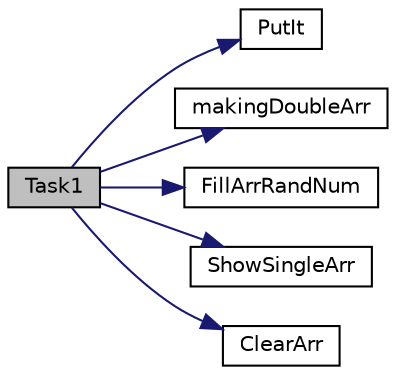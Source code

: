 digraph "Task1"
{
  edge [fontname="Helvetica",fontsize="10",labelfontname="Helvetica",labelfontsize="10"];
  node [fontname="Helvetica",fontsize="10",shape=record];
  rankdir="LR";
  Node1 [label="Task1",height=0.2,width=0.4,color="black", fillcolor="grey75", style="filled", fontcolor="black"];
  Node1 -> Node2 [color="midnightblue",fontsize="10",style="solid",fontname="Helvetica"];
  Node2 [label="PutIt",height=0.2,width=0.4,color="black", fillcolor="white", style="filled",URL="$test_lab09_8cpp.html#ae48a96cb5e7bce0809ce0e879e4ea4e9"];
  Node1 -> Node3 [color="midnightblue",fontsize="10",style="solid",fontname="Helvetica"];
  Node3 [label="makingDoubleArr",height=0.2,width=0.4,color="black", fillcolor="white", style="filled",URL="$_ops_with_array_8cpp.html#a002e4cd5dc8b13c850a45a9094f24cf5",tooltip="Добавляємо адреса для значення двумірних масивів "];
  Node1 -> Node4 [color="midnightblue",fontsize="10",style="solid",fontname="Helvetica"];
  Node4 [label="FillArrRandNum",height=0.2,width=0.4,color="black", fillcolor="white", style="filled",URL="$_ops_with_array_8cpp.html#af6a20faa2d4c3626bd95edb75df41e4c",tooltip="Заповнюємо двумірний масив "];
  Node1 -> Node5 [color="midnightblue",fontsize="10",style="solid",fontname="Helvetica"];
  Node5 [label="ShowSingleArr",height=0.2,width=0.4,color="black", fillcolor="white", style="filled",URL="$_ops_with_array_8cpp.html#ad98741d6373f2077be85f40720d97a51"];
  Node1 -> Node6 [color="midnightblue",fontsize="10",style="solid",fontname="Helvetica"];
  Node6 [label="ClearArr",height=0.2,width=0.4,color="black", fillcolor="white", style="filled",URL="$_ops_with_array_8cpp.html#a9c52eb906fac8dc0d43249b2e83e219d",tooltip="Очищаєм пам&#39;ять від масиву "];
}

